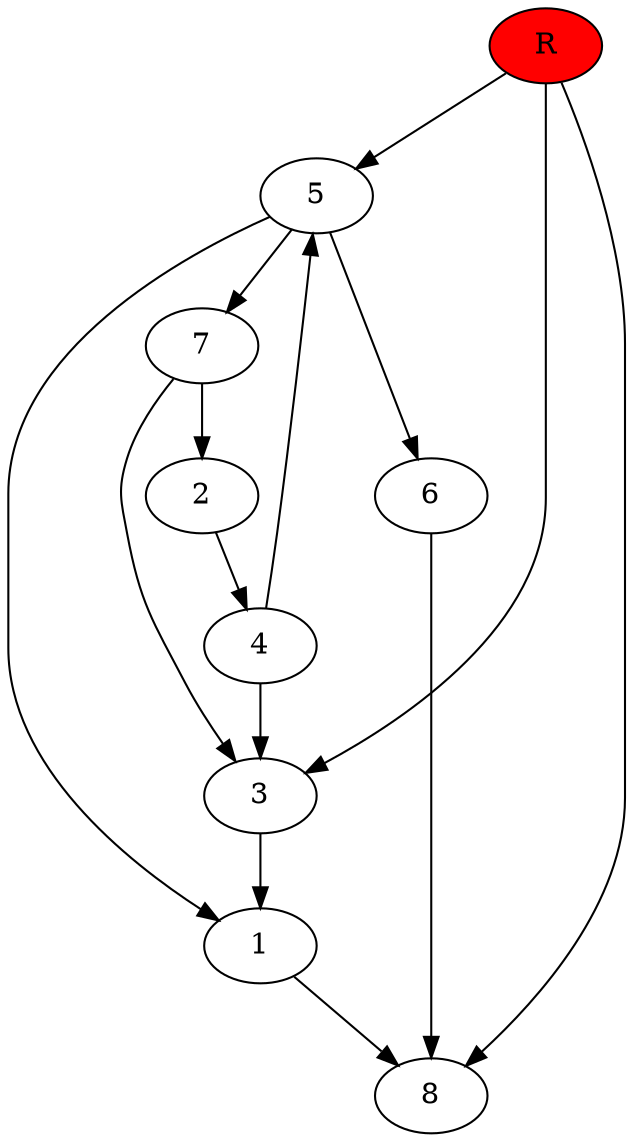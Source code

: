 digraph prb12487 {
	1
	2
	3
	4
	5
	6
	7
	8
	R [fillcolor="#ff0000" style=filled]
	1 -> 8
	2 -> 4
	3 -> 1
	4 -> 3
	4 -> 5
	5 -> 1
	5 -> 6
	5 -> 7
	6 -> 8
	7 -> 2
	7 -> 3
	R -> 3
	R -> 5
	R -> 8
}
